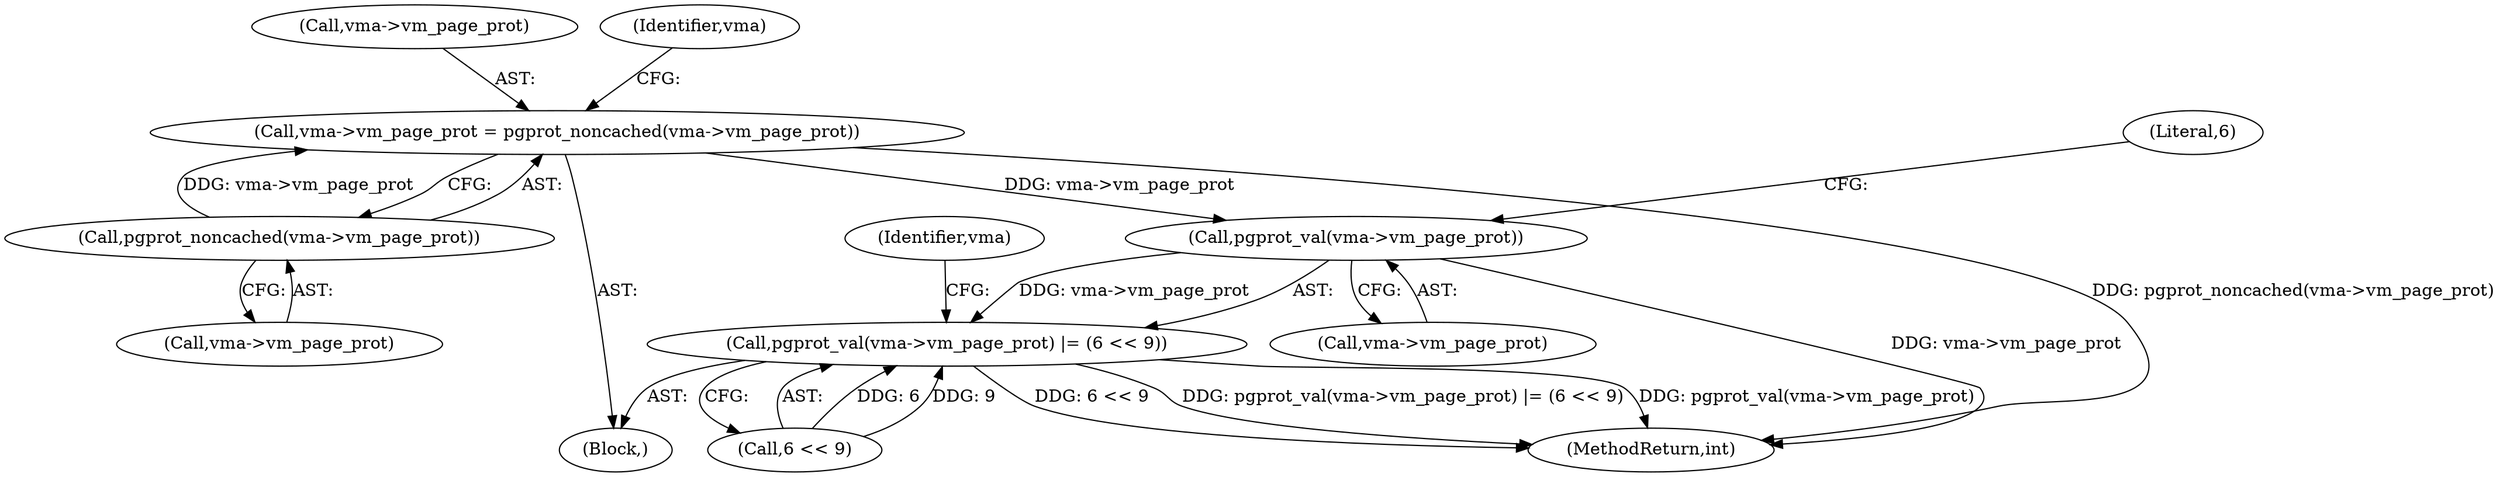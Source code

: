 digraph "0_linux_7314e613d5ff9f0934f7a0f74ed7973b903315d1_0@pointer" {
"1000110" [label="(Call,vma->vm_page_prot = pgprot_noncached(vma->vm_page_prot))"];
"1000114" [label="(Call,pgprot_noncached(vma->vm_page_prot))"];
"1000119" [label="(Call,pgprot_val(vma->vm_page_prot))"];
"1000118" [label="(Call,pgprot_val(vma->vm_page_prot) |= (6 << 9))"];
"1000110" [label="(Call,vma->vm_page_prot = pgprot_noncached(vma->vm_page_prot))"];
"1000111" [label="(Call,vma->vm_page_prot)"];
"1000118" [label="(Call,pgprot_val(vma->vm_page_prot) |= (6 << 9))"];
"1000123" [label="(Call,6 << 9)"];
"1000104" [label="(Block,)"];
"1000135" [label="(MethodReturn,int)"];
"1000114" [label="(Call,pgprot_noncached(vma->vm_page_prot))"];
"1000128" [label="(Identifier,vma)"];
"1000115" [label="(Call,vma->vm_page_prot)"];
"1000120" [label="(Call,vma->vm_page_prot)"];
"1000124" [label="(Literal,6)"];
"1000121" [label="(Identifier,vma)"];
"1000119" [label="(Call,pgprot_val(vma->vm_page_prot))"];
"1000110" -> "1000104"  [label="AST: "];
"1000110" -> "1000114"  [label="CFG: "];
"1000111" -> "1000110"  [label="AST: "];
"1000114" -> "1000110"  [label="AST: "];
"1000121" -> "1000110"  [label="CFG: "];
"1000110" -> "1000135"  [label="DDG: pgprot_noncached(vma->vm_page_prot)"];
"1000114" -> "1000110"  [label="DDG: vma->vm_page_prot"];
"1000110" -> "1000119"  [label="DDG: vma->vm_page_prot"];
"1000114" -> "1000115"  [label="CFG: "];
"1000115" -> "1000114"  [label="AST: "];
"1000119" -> "1000118"  [label="AST: "];
"1000119" -> "1000120"  [label="CFG: "];
"1000120" -> "1000119"  [label="AST: "];
"1000124" -> "1000119"  [label="CFG: "];
"1000119" -> "1000135"  [label="DDG: vma->vm_page_prot"];
"1000119" -> "1000118"  [label="DDG: vma->vm_page_prot"];
"1000118" -> "1000104"  [label="AST: "];
"1000118" -> "1000123"  [label="CFG: "];
"1000123" -> "1000118"  [label="AST: "];
"1000128" -> "1000118"  [label="CFG: "];
"1000118" -> "1000135"  [label="DDG: pgprot_val(vma->vm_page_prot) |= (6 << 9)"];
"1000118" -> "1000135"  [label="DDG: pgprot_val(vma->vm_page_prot)"];
"1000118" -> "1000135"  [label="DDG: 6 << 9"];
"1000123" -> "1000118"  [label="DDG: 6"];
"1000123" -> "1000118"  [label="DDG: 9"];
}
